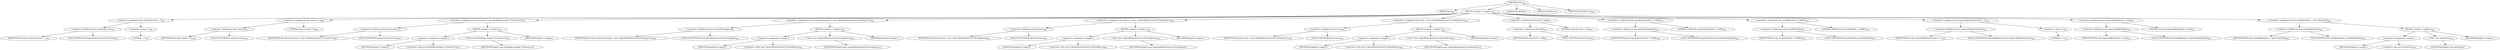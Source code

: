 digraph "init" {  
"1345" [label = <(METHOD,init)<SUB>584</SUB>> ]
"1346" [label = <(PARAM,this)<SUB>584</SUB>> ]
"1347" [label = <(BLOCK,&lt;empty&gt;,&lt;empty&gt;)<SUB>584</SUB>> ]
"1348" [label = <(&lt;operator&gt;.assignment,this.expectedCount = -1)<SUB>585</SUB>> ]
"1349" [label = <(&lt;operator&gt;.fieldAccess,this.expectedCount)<SUB>585</SUB>> ]
"1350" [label = <(IDENTIFIER,this,this.expectedCount = -1)<SUB>585</SUB>> ]
"1351" [label = <(FIELD_IDENTIFIER,expectedCount,expectedCount)<SUB>585</SUB>> ]
"1352" [label = <(&lt;operator&gt;.minus,-1)<SUB>585</SUB>> ]
"1353" [label = <(LITERAL,1,-1)<SUB>585</SUB>> ]
"1354" [label = <(&lt;operator&gt;.assignment,this.counter = 0)<SUB>586</SUB>> ]
"1355" [label = <(&lt;operator&gt;.fieldAccess,this.counter)<SUB>586</SUB>> ]
"1356" [label = <(IDENTIFIER,this,this.counter = 0)<SUB>586</SUB>> ]
"1357" [label = <(FIELD_IDENTIFIER,counter,counter)<SUB>586</SUB>> ]
"1358" [label = <(LITERAL,0,this.counter = 0)<SUB>586</SUB>> ]
"1359" [label = <(&lt;operator&gt;.assignment,this.processors = new HashMap&lt;Integer, Processor&gt;())<SUB>587</SUB>> ]
"1360" [label = <(&lt;operator&gt;.fieldAccess,this.processors)<SUB>587</SUB>> ]
"1361" [label = <(IDENTIFIER,this,this.processors = new HashMap&lt;Integer, Processor&gt;())<SUB>587</SUB>> ]
"1362" [label = <(FIELD_IDENTIFIER,processors,processors)<SUB>587</SUB>> ]
"1363" [label = <(BLOCK,&lt;empty&gt;,&lt;empty&gt;)<SUB>587</SUB>> ]
"1364" [label = <(&lt;operator&gt;.assignment,&lt;empty&gt;)> ]
"1365" [label = <(IDENTIFIER,$obj17,&lt;empty&gt;)> ]
"1366" [label = <(&lt;operator&gt;.alloc,new HashMap&lt;Integer, Processor&gt;())<SUB>587</SUB>> ]
"1367" [label = <(&lt;init&gt;,new HashMap&lt;Integer, Processor&gt;())<SUB>587</SUB>> ]
"1368" [label = <(IDENTIFIER,$obj17,new HashMap&lt;Integer, Processor&gt;())> ]
"1369" [label = <(IDENTIFIER,$obj17,&lt;empty&gt;)> ]
"1370" [label = <(&lt;operator&gt;.assignment,this.receivedExchanges = new CopyOnWriteArrayList&lt;Exchange&gt;())<SUB>588</SUB>> ]
"1371" [label = <(&lt;operator&gt;.fieldAccess,this.receivedExchanges)<SUB>588</SUB>> ]
"1372" [label = <(IDENTIFIER,this,this.receivedExchanges = new CopyOnWriteArrayList&lt;Exchange&gt;())<SUB>588</SUB>> ]
"1373" [label = <(FIELD_IDENTIFIER,receivedExchanges,receivedExchanges)<SUB>588</SUB>> ]
"1374" [label = <(BLOCK,&lt;empty&gt;,&lt;empty&gt;)<SUB>588</SUB>> ]
"1375" [label = <(&lt;operator&gt;.assignment,&lt;empty&gt;)> ]
"1376" [label = <(IDENTIFIER,$obj18,&lt;empty&gt;)> ]
"1377" [label = <(&lt;operator&gt;.alloc,new CopyOnWriteArrayList&lt;Exchange&gt;())<SUB>588</SUB>> ]
"1378" [label = <(&lt;init&gt;,new CopyOnWriteArrayList&lt;Exchange&gt;())<SUB>588</SUB>> ]
"1379" [label = <(IDENTIFIER,$obj18,new CopyOnWriteArrayList&lt;Exchange&gt;())> ]
"1380" [label = <(IDENTIFIER,$obj18,&lt;empty&gt;)> ]
"1381" [label = <(&lt;operator&gt;.assignment,this.failures = new CopyOnWriteArrayList&lt;Throwable&gt;())<SUB>589</SUB>> ]
"1382" [label = <(&lt;operator&gt;.fieldAccess,this.failures)<SUB>589</SUB>> ]
"1383" [label = <(IDENTIFIER,this,this.failures = new CopyOnWriteArrayList&lt;Throwable&gt;())<SUB>589</SUB>> ]
"1384" [label = <(FIELD_IDENTIFIER,failures,failures)<SUB>589</SUB>> ]
"1385" [label = <(BLOCK,&lt;empty&gt;,&lt;empty&gt;)<SUB>589</SUB>> ]
"1386" [label = <(&lt;operator&gt;.assignment,&lt;empty&gt;)> ]
"1387" [label = <(IDENTIFIER,$obj19,&lt;empty&gt;)> ]
"1388" [label = <(&lt;operator&gt;.alloc,new CopyOnWriteArrayList&lt;Throwable&gt;())<SUB>589</SUB>> ]
"1389" [label = <(&lt;init&gt;,new CopyOnWriteArrayList&lt;Throwable&gt;())<SUB>589</SUB>> ]
"1390" [label = <(IDENTIFIER,$obj19,new CopyOnWriteArrayList&lt;Throwable&gt;())> ]
"1391" [label = <(IDENTIFIER,$obj19,&lt;empty&gt;)> ]
"1392" [label = <(&lt;operator&gt;.assignment,this.tests = new CopyOnWriteArrayList&lt;Runnable&gt;())<SUB>590</SUB>> ]
"1393" [label = <(&lt;operator&gt;.fieldAccess,this.tests)<SUB>590</SUB>> ]
"1394" [label = <(IDENTIFIER,this,this.tests = new CopyOnWriteArrayList&lt;Runnable&gt;())<SUB>590</SUB>> ]
"1395" [label = <(FIELD_IDENTIFIER,tests,tests)<SUB>590</SUB>> ]
"1396" [label = <(BLOCK,&lt;empty&gt;,&lt;empty&gt;)<SUB>590</SUB>> ]
"1397" [label = <(&lt;operator&gt;.assignment,&lt;empty&gt;)> ]
"1398" [label = <(IDENTIFIER,$obj20,&lt;empty&gt;)> ]
"1399" [label = <(&lt;operator&gt;.alloc,new CopyOnWriteArrayList&lt;Runnable&gt;())<SUB>590</SUB>> ]
"1400" [label = <(&lt;init&gt;,new CopyOnWriteArrayList&lt;Runnable&gt;())<SUB>590</SUB>> ]
"1401" [label = <(IDENTIFIER,$obj20,new CopyOnWriteArrayList&lt;Runnable&gt;())> ]
"1402" [label = <(IDENTIFIER,$obj20,&lt;empty&gt;)> ]
"1403" [label = <(&lt;operator&gt;.assignment,this.latch = null)<SUB>591</SUB>> ]
"1404" [label = <(&lt;operator&gt;.fieldAccess,this.latch)<SUB>591</SUB>> ]
"1405" [label = <(IDENTIFIER,this,this.latch = null)<SUB>591</SUB>> ]
"1406" [label = <(FIELD_IDENTIFIER,latch,latch)<SUB>591</SUB>> ]
"1407" [label = <(LITERAL,null,this.latch = null)<SUB>591</SUB>> ]
"1408" [label = <(&lt;operator&gt;.assignment,this.sleepForEmptyTest = 1000L)<SUB>592</SUB>> ]
"1409" [label = <(&lt;operator&gt;.fieldAccess,this.sleepForEmptyTest)<SUB>592</SUB>> ]
"1410" [label = <(IDENTIFIER,this,this.sleepForEmptyTest = 1000L)<SUB>592</SUB>> ]
"1411" [label = <(FIELD_IDENTIFIER,sleepForEmptyTest,sleepForEmptyTest)<SUB>592</SUB>> ]
"1412" [label = <(LITERAL,1000L,this.sleepForEmptyTest = 1000L)<SUB>592</SUB>> ]
"1413" [label = <(&lt;operator&gt;.assignment,this.resultWaitTime = 20000L)<SUB>593</SUB>> ]
"1414" [label = <(&lt;operator&gt;.fieldAccess,this.resultWaitTime)<SUB>593</SUB>> ]
"1415" [label = <(IDENTIFIER,this,this.resultWaitTime = 20000L)<SUB>593</SUB>> ]
"1416" [label = <(FIELD_IDENTIFIER,resultWaitTime,resultWaitTime)<SUB>593</SUB>> ]
"1417" [label = <(LITERAL,20000L,this.resultWaitTime = 20000L)<SUB>593</SUB>> ]
"1418" [label = <(&lt;operator&gt;.assignment,this.expectedMinimumCount = -1)<SUB>594</SUB>> ]
"1419" [label = <(&lt;operator&gt;.fieldAccess,this.expectedMinimumCount)<SUB>594</SUB>> ]
"1420" [label = <(IDENTIFIER,this,this.expectedMinimumCount = -1)<SUB>594</SUB>> ]
"1421" [label = <(FIELD_IDENTIFIER,expectedMinimumCount,expectedMinimumCount)<SUB>594</SUB>> ]
"1422" [label = <(&lt;operator&gt;.minus,-1)<SUB>594</SUB>> ]
"1423" [label = <(LITERAL,1,-1)<SUB>594</SUB>> ]
"1424" [label = <(&lt;operator&gt;.assignment,this.expectedBodyValues = null)<SUB>595</SUB>> ]
"1425" [label = <(&lt;operator&gt;.fieldAccess,this.expectedBodyValues)<SUB>595</SUB>> ]
"1426" [label = <(IDENTIFIER,this,this.expectedBodyValues = null)<SUB>595</SUB>> ]
"1427" [label = <(FIELD_IDENTIFIER,expectedBodyValues,expectedBodyValues)<SUB>595</SUB>> ]
"1428" [label = <(LITERAL,null,this.expectedBodyValues = null)<SUB>595</SUB>> ]
"1429" [label = <(&lt;operator&gt;.assignment,this.actualBodyValues = new ArrayList())<SUB>596</SUB>> ]
"1430" [label = <(&lt;operator&gt;.fieldAccess,this.actualBodyValues)<SUB>596</SUB>> ]
"1431" [label = <(IDENTIFIER,this,this.actualBodyValues = new ArrayList())<SUB>596</SUB>> ]
"1432" [label = <(FIELD_IDENTIFIER,actualBodyValues,actualBodyValues)<SUB>596</SUB>> ]
"1433" [label = <(BLOCK,&lt;empty&gt;,&lt;empty&gt;)<SUB>596</SUB>> ]
"1434" [label = <(&lt;operator&gt;.assignment,&lt;empty&gt;)> ]
"1435" [label = <(IDENTIFIER,$obj21,&lt;empty&gt;)> ]
"1436" [label = <(&lt;operator&gt;.alloc,new ArrayList())<SUB>596</SUB>> ]
"1437" [label = <(&lt;init&gt;,new ArrayList())<SUB>596</SUB>> ]
"1438" [label = <(IDENTIFIER,$obj21,new ArrayList())> ]
"1439" [label = <(IDENTIFIER,$obj21,&lt;empty&gt;)> ]
"1440" [label = <(MODIFIER,PRIVATE)> ]
"1441" [label = <(MODIFIER,VIRTUAL)> ]
"1442" [label = <(METHOD_RETURN,void)<SUB>584</SUB>> ]
  "1345" -> "1346" 
  "1345" -> "1347" 
  "1345" -> "1440" 
  "1345" -> "1441" 
  "1345" -> "1442" 
  "1347" -> "1348" 
  "1347" -> "1354" 
  "1347" -> "1359" 
  "1347" -> "1370" 
  "1347" -> "1381" 
  "1347" -> "1392" 
  "1347" -> "1403" 
  "1347" -> "1408" 
  "1347" -> "1413" 
  "1347" -> "1418" 
  "1347" -> "1424" 
  "1347" -> "1429" 
  "1348" -> "1349" 
  "1348" -> "1352" 
  "1349" -> "1350" 
  "1349" -> "1351" 
  "1352" -> "1353" 
  "1354" -> "1355" 
  "1354" -> "1358" 
  "1355" -> "1356" 
  "1355" -> "1357" 
  "1359" -> "1360" 
  "1359" -> "1363" 
  "1360" -> "1361" 
  "1360" -> "1362" 
  "1363" -> "1364" 
  "1363" -> "1367" 
  "1363" -> "1369" 
  "1364" -> "1365" 
  "1364" -> "1366" 
  "1367" -> "1368" 
  "1370" -> "1371" 
  "1370" -> "1374" 
  "1371" -> "1372" 
  "1371" -> "1373" 
  "1374" -> "1375" 
  "1374" -> "1378" 
  "1374" -> "1380" 
  "1375" -> "1376" 
  "1375" -> "1377" 
  "1378" -> "1379" 
  "1381" -> "1382" 
  "1381" -> "1385" 
  "1382" -> "1383" 
  "1382" -> "1384" 
  "1385" -> "1386" 
  "1385" -> "1389" 
  "1385" -> "1391" 
  "1386" -> "1387" 
  "1386" -> "1388" 
  "1389" -> "1390" 
  "1392" -> "1393" 
  "1392" -> "1396" 
  "1393" -> "1394" 
  "1393" -> "1395" 
  "1396" -> "1397" 
  "1396" -> "1400" 
  "1396" -> "1402" 
  "1397" -> "1398" 
  "1397" -> "1399" 
  "1400" -> "1401" 
  "1403" -> "1404" 
  "1403" -> "1407" 
  "1404" -> "1405" 
  "1404" -> "1406" 
  "1408" -> "1409" 
  "1408" -> "1412" 
  "1409" -> "1410" 
  "1409" -> "1411" 
  "1413" -> "1414" 
  "1413" -> "1417" 
  "1414" -> "1415" 
  "1414" -> "1416" 
  "1418" -> "1419" 
  "1418" -> "1422" 
  "1419" -> "1420" 
  "1419" -> "1421" 
  "1422" -> "1423" 
  "1424" -> "1425" 
  "1424" -> "1428" 
  "1425" -> "1426" 
  "1425" -> "1427" 
  "1429" -> "1430" 
  "1429" -> "1433" 
  "1430" -> "1431" 
  "1430" -> "1432" 
  "1433" -> "1434" 
  "1433" -> "1437" 
  "1433" -> "1439" 
  "1434" -> "1435" 
  "1434" -> "1436" 
  "1437" -> "1438" 
}
